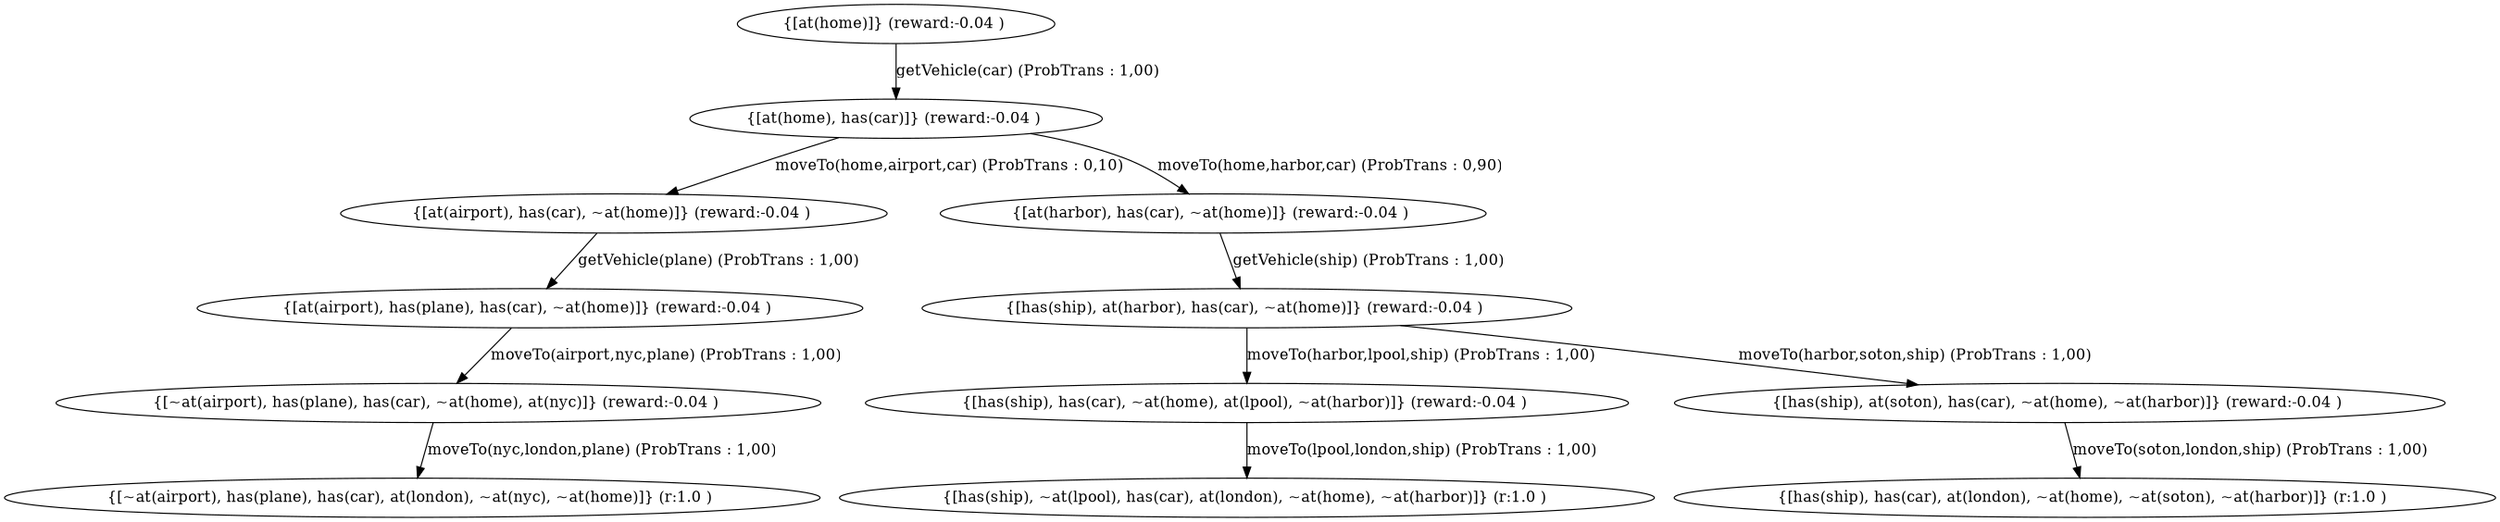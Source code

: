 digraph {
 size="18,11";
"5" [label="{[~at(airport), has(plane), has(car), at(london), ~at(nyc), ~at(home)]} (r:1.0 ) "];
"9" [label="{[has(ship), ~at(lpool), has(car), at(london), ~at(home), ~at(harbor)]} (r:1.0 ) "];
"11" [label="{[has(ship), has(car), at(london), ~at(home), ~at(soton), ~at(harbor)]} (r:1.0 ) "];
"0" [label="{[at(home)]} (reward:-0.04 ) "];
"1" [label="{[at(home), has(car)]} (reward:-0.04 ) "];
"2" [label="{[at(airport), has(car), ~at(home)]} (reward:-0.04 ) "];
"3" [label="{[at(airport), has(plane), has(car), ~at(home)]} (reward:-0.04 ) "];
"4" [label="{[~at(airport), has(plane), has(car), ~at(home), at(nyc)]} (reward:-0.04 ) "];
"6" [label="{[at(harbor), has(car), ~at(home)]} (reward:-0.04 ) "];
"7" [label="{[has(ship), at(harbor), has(car), ~at(home)]} (reward:-0.04 ) "];
"8" [label="{[has(ship), has(car), ~at(home), at(lpool), ~at(harbor)]} (reward:-0.04 ) "];
"10" [label="{[has(ship), at(soton), has(car), ~at(home), ~at(harbor)]} (reward:-0.04 ) "];
"0" -> "1" [ label="getVehicle(car) (ProbTrans : 1,00)" ];
"1" -> "2" [ label="moveTo(home,airport,car) (ProbTrans : 0,10)" ];
"1" -> "6" [ label="moveTo(home,harbor,car) (ProbTrans : 0,90)" ];
"2" -> "3" [ label="getVehicle(plane) (ProbTrans : 1,00)" ];
"3" -> "4" [ label="moveTo(airport,nyc,plane) (ProbTrans : 1,00)" ];
"4" -> "5" [ label="moveTo(nyc,london,plane) (ProbTrans : 1,00)" ];
"6" -> "7" [ label="getVehicle(ship) (ProbTrans : 1,00)" ];
"7" -> "8" [ label="moveTo(harbor,lpool,ship) (ProbTrans : 1,00)" ];
"7" -> "10" [ label="moveTo(harbor,soton,ship) (ProbTrans : 1,00)" ];
"8" -> "9" [ label="moveTo(lpool,london,ship) (ProbTrans : 1,00)" ];
"10" -> "11" [ label="moveTo(soton,london,ship) (ProbTrans : 1,00)" ];
}
